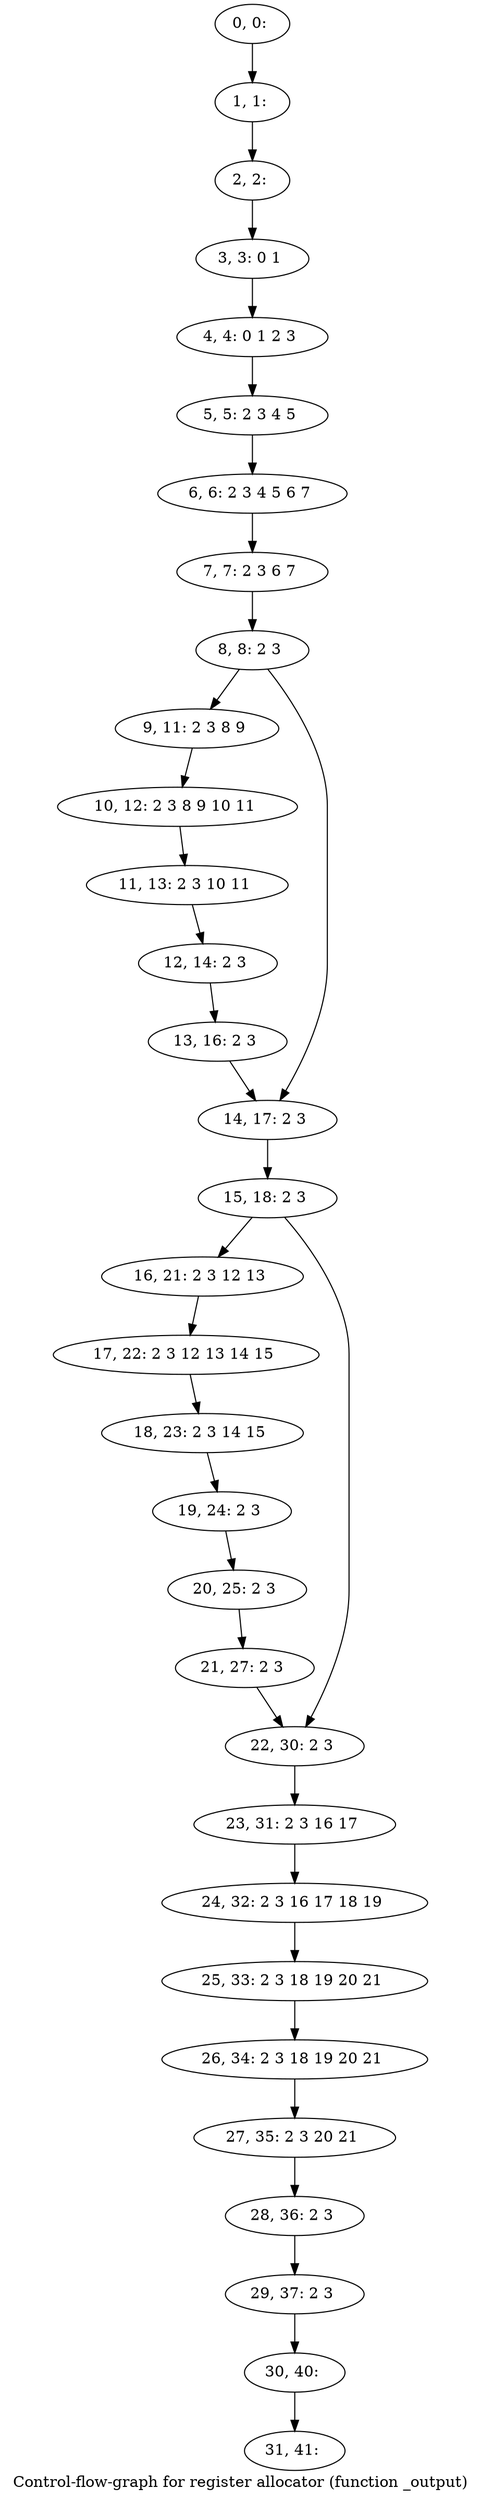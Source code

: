 digraph G {
graph [label="Control-flow-graph for register allocator (function _output)"]
0[label="0, 0: "];
1[label="1, 1: "];
2[label="2, 2: "];
3[label="3, 3: 0 1 "];
4[label="4, 4: 0 1 2 3 "];
5[label="5, 5: 2 3 4 5 "];
6[label="6, 6: 2 3 4 5 6 7 "];
7[label="7, 7: 2 3 6 7 "];
8[label="8, 8: 2 3 "];
9[label="9, 11: 2 3 8 9 "];
10[label="10, 12: 2 3 8 9 10 11 "];
11[label="11, 13: 2 3 10 11 "];
12[label="12, 14: 2 3 "];
13[label="13, 16: 2 3 "];
14[label="14, 17: 2 3 "];
15[label="15, 18: 2 3 "];
16[label="16, 21: 2 3 12 13 "];
17[label="17, 22: 2 3 12 13 14 15 "];
18[label="18, 23: 2 3 14 15 "];
19[label="19, 24: 2 3 "];
20[label="20, 25: 2 3 "];
21[label="21, 27: 2 3 "];
22[label="22, 30: 2 3 "];
23[label="23, 31: 2 3 16 17 "];
24[label="24, 32: 2 3 16 17 18 19 "];
25[label="25, 33: 2 3 18 19 20 21 "];
26[label="26, 34: 2 3 18 19 20 21 "];
27[label="27, 35: 2 3 20 21 "];
28[label="28, 36: 2 3 "];
29[label="29, 37: 2 3 "];
30[label="30, 40: "];
31[label="31, 41: "];
0->1 ;
1->2 ;
2->3 ;
3->4 ;
4->5 ;
5->6 ;
6->7 ;
7->8 ;
8->9 ;
8->14 ;
9->10 ;
10->11 ;
11->12 ;
12->13 ;
13->14 ;
14->15 ;
15->16 ;
15->22 ;
16->17 ;
17->18 ;
18->19 ;
19->20 ;
20->21 ;
21->22 ;
22->23 ;
23->24 ;
24->25 ;
25->26 ;
26->27 ;
27->28 ;
28->29 ;
29->30 ;
30->31 ;
}
